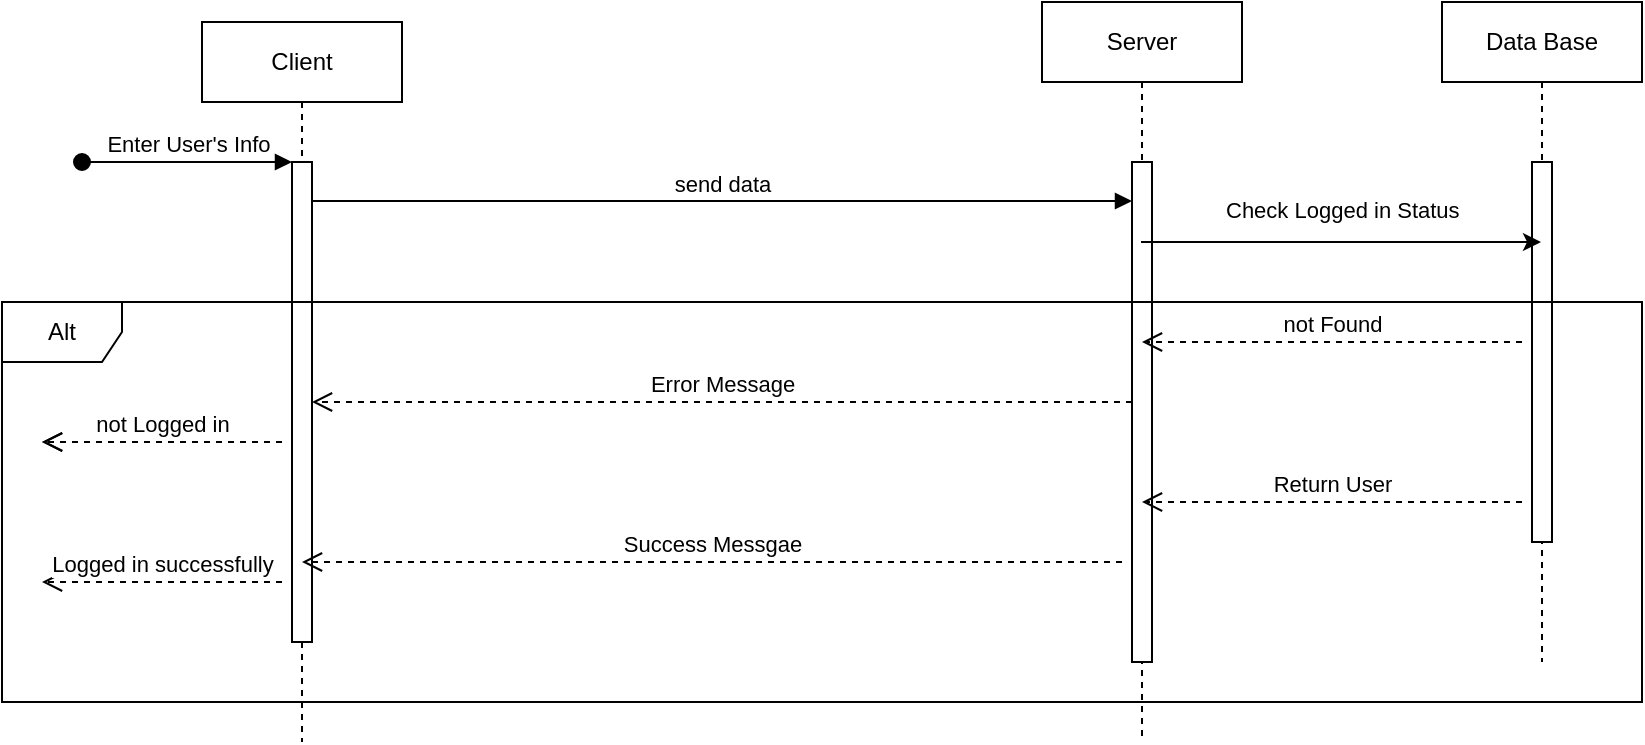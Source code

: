 <mxfile version="24.4.4" type="device">
  <diagram name="Page-1" id="2YBvvXClWsGukQMizWep">
    <mxGraphModel dx="880" dy="506" grid="1" gridSize="10" guides="1" tooltips="1" connect="1" arrows="1" fold="1" page="1" pageScale="1" pageWidth="850" pageHeight="1100" math="0" shadow="0">
      <root>
        <mxCell id="0" />
        <mxCell id="1" parent="0" />
        <mxCell id="aM9ryv3xv72pqoxQDRHE-1" value="Client" style="shape=umlLifeline;perimeter=lifelinePerimeter;whiteSpace=wrap;html=1;container=0;dropTarget=0;collapsible=0;recursiveResize=0;outlineConnect=0;portConstraint=eastwest;newEdgeStyle={&quot;edgeStyle&quot;:&quot;elbowEdgeStyle&quot;,&quot;elbow&quot;:&quot;vertical&quot;,&quot;curved&quot;:0,&quot;rounded&quot;:0};" parent="1" vertex="1">
          <mxGeometry x="110" y="50" width="100" height="360" as="geometry" />
        </mxCell>
        <mxCell id="aM9ryv3xv72pqoxQDRHE-2" value="" style="html=1;points=[];perimeter=orthogonalPerimeter;outlineConnect=0;targetShapes=umlLifeline;portConstraint=eastwest;newEdgeStyle={&quot;edgeStyle&quot;:&quot;elbowEdgeStyle&quot;,&quot;elbow&quot;:&quot;vertical&quot;,&quot;curved&quot;:0,&quot;rounded&quot;:0};" parent="aM9ryv3xv72pqoxQDRHE-1" vertex="1">
          <mxGeometry x="45" y="70" width="10" height="240" as="geometry" />
        </mxCell>
        <mxCell id="aM9ryv3xv72pqoxQDRHE-3" value="Enter User&#39;s Info" style="html=1;verticalAlign=bottom;startArrow=oval;endArrow=block;startSize=8;edgeStyle=elbowEdgeStyle;elbow=vertical;curved=0;rounded=0;" parent="aM9ryv3xv72pqoxQDRHE-1" target="aM9ryv3xv72pqoxQDRHE-2" edge="1">
          <mxGeometry relative="1" as="geometry">
            <mxPoint x="-60" y="70" as="sourcePoint" />
          </mxGeometry>
        </mxCell>
        <mxCell id="aM9ryv3xv72pqoxQDRHE-5" value="Server" style="shape=umlLifeline;perimeter=lifelinePerimeter;whiteSpace=wrap;html=1;container=0;dropTarget=0;collapsible=0;recursiveResize=0;outlineConnect=0;portConstraint=eastwest;newEdgeStyle={&quot;edgeStyle&quot;:&quot;elbowEdgeStyle&quot;,&quot;elbow&quot;:&quot;vertical&quot;,&quot;curved&quot;:0,&quot;rounded&quot;:0};" parent="1" vertex="1">
          <mxGeometry x="530" y="40" width="100" height="370" as="geometry" />
        </mxCell>
        <mxCell id="aM9ryv3xv72pqoxQDRHE-6" value="" style="html=1;points=[];perimeter=orthogonalPerimeter;outlineConnect=0;targetShapes=umlLifeline;portConstraint=eastwest;newEdgeStyle={&quot;edgeStyle&quot;:&quot;elbowEdgeStyle&quot;,&quot;elbow&quot;:&quot;vertical&quot;,&quot;curved&quot;:0,&quot;rounded&quot;:0};" parent="aM9ryv3xv72pqoxQDRHE-5" vertex="1">
          <mxGeometry x="45" y="80" width="10" height="250" as="geometry" />
        </mxCell>
        <mxCell id="aM9ryv3xv72pqoxQDRHE-7" value="send data" style="html=1;verticalAlign=bottom;endArrow=block;edgeStyle=elbowEdgeStyle;elbow=vertical;curved=0;rounded=0;" parent="1" edge="1">
          <mxGeometry relative="1" as="geometry">
            <mxPoint x="165" y="139.5" as="sourcePoint" />
            <Array as="points">
              <mxPoint x="180" y="139.5" />
            </Array>
            <mxPoint x="575" y="139.5" as="targetPoint" />
          </mxGeometry>
        </mxCell>
        <mxCell id="aM9ryv3xv72pqoxQDRHE-8" value="Error Message" style="html=1;verticalAlign=bottom;endArrow=open;dashed=1;endSize=8;edgeStyle=elbowEdgeStyle;elbow=vertical;curved=0;rounded=0;" parent="1" edge="1">
          <mxGeometry relative="1" as="geometry">
            <mxPoint x="165" y="240" as="targetPoint" />
            <Array as="points">
              <mxPoint x="190" y="240" />
            </Array>
            <mxPoint x="575" y="240" as="sourcePoint" />
          </mxGeometry>
        </mxCell>
        <mxCell id="3LZNabAyvJr3yFJt6VHo-1" value="Data Base" style="shape=umlLifeline;perimeter=lifelinePerimeter;whiteSpace=wrap;html=1;container=0;dropTarget=0;collapsible=0;recursiveResize=0;outlineConnect=0;portConstraint=eastwest;newEdgeStyle={&quot;edgeStyle&quot;:&quot;elbowEdgeStyle&quot;,&quot;elbow&quot;:&quot;vertical&quot;,&quot;curved&quot;:0,&quot;rounded&quot;:0};" parent="1" vertex="1">
          <mxGeometry x="730" y="40" width="100" height="330" as="geometry" />
        </mxCell>
        <mxCell id="3LZNabAyvJr3yFJt6VHo-2" value="" style="html=1;points=[];perimeter=orthogonalPerimeter;outlineConnect=0;targetShapes=umlLifeline;portConstraint=eastwest;newEdgeStyle={&quot;edgeStyle&quot;:&quot;elbowEdgeStyle&quot;,&quot;elbow&quot;:&quot;vertical&quot;,&quot;curved&quot;:0,&quot;rounded&quot;:0};" parent="3LZNabAyvJr3yFJt6VHo-1" vertex="1">
          <mxGeometry x="45" y="80" width="10" height="190" as="geometry" />
        </mxCell>
        <mxCell id="xayO1TqIT4VDYzyqdbxs-1" value="" style="endArrow=classic;html=1;rounded=0;" edge="1" parent="1">
          <mxGeometry width="50" height="50" relative="1" as="geometry">
            <mxPoint x="579.5" y="160" as="sourcePoint" />
            <mxPoint x="779.5" y="160" as="targetPoint" />
            <Array as="points">
              <mxPoint x="630" y="160" />
              <mxPoint x="710" y="160" />
            </Array>
          </mxGeometry>
        </mxCell>
        <mxCell id="xayO1TqIT4VDYzyqdbxs-2" value="&lt;div style=&quot;text-align: center;&quot;&gt;&lt;span style=&quot;font-size: 11px; text-wrap: nowrap; background-color: rgb(255, 255, 255);&quot;&gt;Check Logged in Status&lt;/span&gt;&lt;/div&gt;" style="text;whiteSpace=wrap;html=1;" vertex="1" parent="1">
          <mxGeometry x="620" y="130" width="130" height="50" as="geometry" />
        </mxCell>
        <mxCell id="xayO1TqIT4VDYzyqdbxs-3" value="not Found" style="html=1;verticalAlign=bottom;endArrow=open;dashed=1;endSize=8;edgeStyle=elbowEdgeStyle;elbow=vertical;curved=0;rounded=0;" edge="1" parent="1">
          <mxGeometry relative="1" as="geometry">
            <mxPoint x="580" y="210" as="targetPoint" />
            <Array as="points" />
            <mxPoint x="770" y="210" as="sourcePoint" />
          </mxGeometry>
        </mxCell>
        <mxCell id="xayO1TqIT4VDYzyqdbxs-4" value="" style="html=1;verticalAlign=bottom;endArrow=open;dashed=1;endSize=8;edgeStyle=elbowEdgeStyle;elbow=vertical;curved=0;rounded=0;" edge="1" parent="1">
          <mxGeometry relative="1" as="geometry">
            <mxPoint x="30" y="260" as="targetPoint" />
            <Array as="points" />
            <mxPoint x="150" y="260" as="sourcePoint" />
          </mxGeometry>
        </mxCell>
        <mxCell id="xayO1TqIT4VDYzyqdbxs-5" value="Return User" style="html=1;verticalAlign=bottom;endArrow=open;dashed=1;endSize=8;edgeStyle=elbowEdgeStyle;elbow=vertical;curved=0;rounded=0;" edge="1" parent="1">
          <mxGeometry relative="1" as="geometry">
            <mxPoint x="580" y="290" as="targetPoint" />
            <Array as="points" />
            <mxPoint x="770" y="290" as="sourcePoint" />
          </mxGeometry>
        </mxCell>
        <mxCell id="xayO1TqIT4VDYzyqdbxs-6" value="Success Messgae" style="html=1;verticalAlign=bottom;endArrow=open;dashed=1;endSize=8;edgeStyle=elbowEdgeStyle;elbow=vertical;curved=0;rounded=0;" edge="1" parent="1">
          <mxGeometry relative="1" as="geometry">
            <mxPoint x="160" y="320" as="targetPoint" />
            <Array as="points">
              <mxPoint x="185" y="320" />
            </Array>
            <mxPoint x="570" y="320" as="sourcePoint" />
          </mxGeometry>
        </mxCell>
        <mxCell id="xayO1TqIT4VDYzyqdbxs-7" value="not Logged in" style="html=1;verticalAlign=bottom;endArrow=open;dashed=1;endSize=8;edgeStyle=elbowEdgeStyle;elbow=horizontal;curved=0;rounded=0;" edge="1" parent="1">
          <mxGeometry relative="1" as="geometry">
            <mxPoint x="30" y="260" as="targetPoint" />
            <Array as="points" />
            <mxPoint x="150" y="260" as="sourcePoint" />
          </mxGeometry>
        </mxCell>
        <mxCell id="xayO1TqIT4VDYzyqdbxs-8" value="Logged in successfully" style="html=1;verticalAlign=bottom;endArrow=open;dashed=1;endSize=8;edgeStyle=elbowEdgeStyle;elbow=vertical;curved=0;rounded=0;" edge="1" parent="1">
          <mxGeometry relative="1" as="geometry">
            <mxPoint x="30" y="330" as="targetPoint" />
            <Array as="points" />
            <mxPoint x="150" y="330" as="sourcePoint" />
          </mxGeometry>
        </mxCell>
        <mxCell id="xayO1TqIT4VDYzyqdbxs-10" value="Alt" style="shape=umlFrame;whiteSpace=wrap;html=1;pointerEvents=0;" vertex="1" parent="1">
          <mxGeometry x="10" y="190" width="820" height="200" as="geometry" />
        </mxCell>
      </root>
    </mxGraphModel>
  </diagram>
</mxfile>
